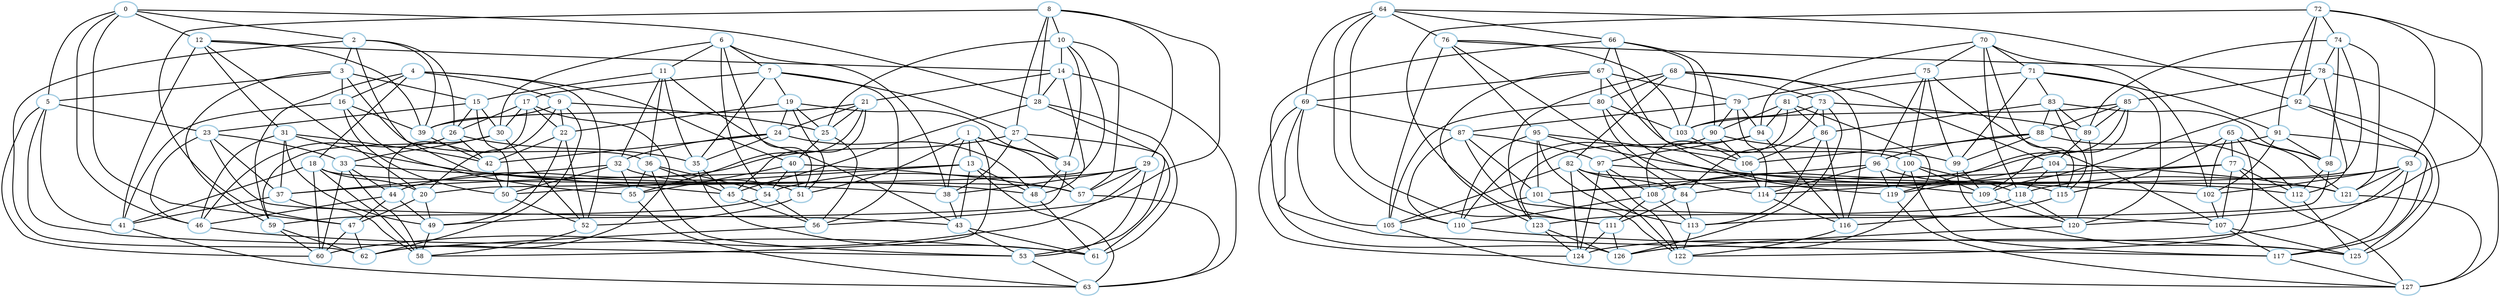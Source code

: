 graph G {
    0 [penwidth=3,color=1, colorscheme=paired12]
    1 [penwidth=3,color=1, colorscheme=paired12]
    2 [penwidth=3,color=1, colorscheme=paired12]
    3 [penwidth=3,color=1, colorscheme=paired12]
    4 [penwidth=3,color=1, colorscheme=paired12]
    5 [penwidth=3,color=1, colorscheme=paired12]
    6 [penwidth=3,color=1, colorscheme=paired12]
    7 [penwidth=3,color=1, colorscheme=paired12]
    8 [penwidth=3,color=1, colorscheme=paired12]
    9 [penwidth=3,color=1, colorscheme=paired12]
    10 [penwidth=3,color=1, colorscheme=paired12]
    11 [penwidth=3,color=1, colorscheme=paired12]
    12 [penwidth=3,color=1, colorscheme=paired12]
    13 [penwidth=3,color=1, colorscheme=paired12]
    14 [penwidth=3,color=1, colorscheme=paired12]
    15 [penwidth=3,color=1, colorscheme=paired12]
    16 [penwidth=3,color=1, colorscheme=paired12]
    17 [penwidth=3,color=1, colorscheme=paired12]
    18 [penwidth=3,color=1, colorscheme=paired12]
    19 [penwidth=3,color=1, colorscheme=paired12]
    20 [penwidth=3,color=1, colorscheme=paired12]
    21 [penwidth=3,color=1, colorscheme=paired12]
    22 [penwidth=3,color=1, colorscheme=paired12]
    23 [penwidth=3,color=1, colorscheme=paired12]
    24 [penwidth=3,color=1, colorscheme=paired12]
    25 [penwidth=3,color=1, colorscheme=paired12]
    26 [penwidth=3,color=1, colorscheme=paired12]
    27 [penwidth=3,color=1, colorscheme=paired12]
    28 [penwidth=3,color=1, colorscheme=paired12]
    29 [penwidth=3,color=1, colorscheme=paired12]
    30 [penwidth=3,color=1, colorscheme=paired12]
    31 [penwidth=3,color=1, colorscheme=paired12]
    32 [penwidth=3,color=1, colorscheme=paired12]
    33 [penwidth=3,color=1, colorscheme=paired12]
    34 [penwidth=3,color=1, colorscheme=paired12]
    35 [penwidth=3,color=1, colorscheme=paired12]
    36 [penwidth=3,color=1, colorscheme=paired12]
    37 [penwidth=3,color=1, colorscheme=paired12]
    38 [penwidth=3,color=1, colorscheme=paired12]
    39 [penwidth=3,color=1, colorscheme=paired12]
    40 [penwidth=3,color=1, colorscheme=paired12]
    41 [penwidth=3,color=1, colorscheme=paired12]
    42 [penwidth=3,color=1, colorscheme=paired12]
    43 [penwidth=3,color=1, colorscheme=paired12]
    44 [penwidth=3,color=1, colorscheme=paired12]
    45 [penwidth=3,color=1, colorscheme=paired12]
    46 [penwidth=3,color=1, colorscheme=paired12]
    47 [penwidth=3,color=1, colorscheme=paired12]
    48 [penwidth=3,color=1, colorscheme=paired12]
    49 [penwidth=3,color=1, colorscheme=paired12]
    50 [penwidth=3,color=1, colorscheme=paired12]
    51 [penwidth=3,color=1, colorscheme=paired12]
    52 [penwidth=3,color=1, colorscheme=paired12]
    53 [penwidth=3,color=1, colorscheme=paired12]
    54 [penwidth=3,color=1, colorscheme=paired12]
    55 [penwidth=3,color=1, colorscheme=paired12]
    56 [penwidth=3,color=1, colorscheme=paired12]
    57 [penwidth=3,color=1, colorscheme=paired12]
    58 [penwidth=3,color=1, colorscheme=paired12]
    59 [penwidth=3,color=1, colorscheme=paired12]
    60 [penwidth=3,color=1, colorscheme=paired12]
    61 [penwidth=3,color=1, colorscheme=paired12]
    62 [penwidth=3,color=1, colorscheme=paired12]
    63 [penwidth=3,color=1, colorscheme=paired12]
    64 [penwidth=3,color=1, colorscheme=paired12]
    65 [penwidth=3,color=1, colorscheme=paired12]
    66 [penwidth=3,color=1, colorscheme=paired12]
    67 [penwidth=3,color=1, colorscheme=paired12]
    68 [penwidth=3,color=1, colorscheme=paired12]
    69 [penwidth=3,color=1, colorscheme=paired12]
    70 [penwidth=3,color=1, colorscheme=paired12]
    71 [penwidth=3,color=1, colorscheme=paired12]
    72 [penwidth=3,color=1, colorscheme=paired12]
    73 [penwidth=3,color=1, colorscheme=paired12]
    74 [penwidth=3,color=1, colorscheme=paired12]
    75 [penwidth=3,color=1, colorscheme=paired12]
    76 [penwidth=3,color=1, colorscheme=paired12]
    77 [penwidth=3,color=1, colorscheme=paired12]
    78 [penwidth=3,color=1, colorscheme=paired12]
    79 [penwidth=3,color=1, colorscheme=paired12]
    80 [penwidth=3,color=1, colorscheme=paired12]
    81 [penwidth=3,color=1, colorscheme=paired12]
    82 [penwidth=3,color=1, colorscheme=paired12]
    83 [penwidth=3,color=1, colorscheme=paired12]
    84 [penwidth=3,color=1, colorscheme=paired12]
    85 [penwidth=3,color=1, colorscheme=paired12]
    86 [penwidth=3,color=1, colorscheme=paired12]
    87 [penwidth=3,color=1, colorscheme=paired12]
    88 [penwidth=3,color=1, colorscheme=paired12]
    89 [penwidth=3,color=1, colorscheme=paired12]
    90 [penwidth=3,color=1, colorscheme=paired12]
    91 [penwidth=3,color=1, colorscheme=paired12]
    92 [penwidth=3,color=1, colorscheme=paired12]
    93 [penwidth=3,color=1, colorscheme=paired12]
    94 [penwidth=3,color=1, colorscheme=paired12]
    95 [penwidth=3,color=1, colorscheme=paired12]
    96 [penwidth=3,color=1, colorscheme=paired12]
    97 [penwidth=3,color=1, colorscheme=paired12]
    98 [penwidth=3,color=1, colorscheme=paired12]
    99 [penwidth=3,color=1, colorscheme=paired12]
    100 [penwidth=3,color=1, colorscheme=paired12]
    101 [penwidth=3,color=1, colorscheme=paired12]
    102 [penwidth=3,color=1, colorscheme=paired12]
    103 [penwidth=3,color=1, colorscheme=paired12]
    104 [penwidth=3,color=1, colorscheme=paired12]
    105 [penwidth=3,color=1, colorscheme=paired12]
    106 [penwidth=3,color=1, colorscheme=paired12]
    107 [penwidth=3,color=1, colorscheme=paired12]
    108 [penwidth=3,color=1, colorscheme=paired12]
    109 [penwidth=3,color=1, colorscheme=paired12]
    110 [penwidth=3,color=1, colorscheme=paired12]
    111 [penwidth=3,color=1, colorscheme=paired12]
    112 [penwidth=3,color=1, colorscheme=paired12]
    113 [penwidth=3,color=1, colorscheme=paired12]
    114 [penwidth=3,color=1, colorscheme=paired12]
    115 [penwidth=3,color=1, colorscheme=paired12]
    116 [penwidth=3,color=1, colorscheme=paired12]
    117 [penwidth=3,color=1, colorscheme=paired12]
    118 [penwidth=3,color=1, colorscheme=paired12]
    119 [penwidth=3,color=1, colorscheme=paired12]
    120 [penwidth=3,color=1, colorscheme=paired12]
    121 [penwidth=3,color=1, colorscheme=paired12]
    122 [penwidth=3,color=1, colorscheme=paired12]
    123 [penwidth=3,color=1, colorscheme=paired12]
    124 [penwidth=3,color=1, colorscheme=paired12]
    125 [penwidth=3,color=1, colorscheme=paired12]
    126 [penwidth=3,color=1, colorscheme=paired12]
    127 [penwidth=3,color=1, colorscheme=paired12]

    0--47 [penwidth=2]
    0--12 [penwidth=2]
    0--2 [penwidth=2]
    0--5 [penwidth=2]
    0--46 [penwidth=2]
    0--28 [penwidth=2]
    1--51 [penwidth=2]
    1--38 [penwidth=2]
    1--34 [penwidth=2]
    1--58 [penwidth=2]
    1--57 [penwidth=2]
    1--13 [penwidth=2]
    2--26 [penwidth=2]
    2--39 [penwidth=2]
    2--45 [penwidth=2]
    2--62 [penwidth=2]
    2--3 [penwidth=2]
    3--36 [penwidth=2]
    3--16 [penwidth=2]
    3--5 [penwidth=2]
    3--15 [penwidth=2]
    3--59 [penwidth=2]
    4--59 [penwidth=2]
    4--16 [penwidth=2]
    4--18 [penwidth=2]
    4--9 [penwidth=2]
    4--40 [penwidth=2]
    4--52 [penwidth=2]
    5--60 [penwidth=2]
    5--53 [penwidth=2]
    5--41 [penwidth=2]
    5--23 [penwidth=2]
    6--38 [penwidth=2]
    6--7 [penwidth=2]
    6--54 [penwidth=2]
    6--30 [penwidth=2]
    6--11 [penwidth=2]
    6--51 [penwidth=2]
    7--56 [penwidth=2]
    7--27 [penwidth=2]
    7--19 [penwidth=2]
    7--17 [penwidth=2]
    7--35 [penwidth=2]
    8--56 [penwidth=2]
    8--29 [penwidth=2]
    8--10 [penwidth=2]
    8--28 [penwidth=2]
    8--47 [penwidth=2]
    8--27 [penwidth=2]
    9--39 [penwidth=2]
    9--20 [penwidth=2]
    9--62 [penwidth=2]
    9--22 [penwidth=2]
    9--25 [penwidth=2]
    10--14 [penwidth=2]
    10--20 [penwidth=2]
    10--25 [penwidth=2]
    10--34 [penwidth=2]
    10--57 [penwidth=2]
    11--35 [penwidth=2]
    11--36 [penwidth=2]
    11--32 [penwidth=2]
    11--43 [penwidth=2]
    11--15 [penwidth=2]
    12--39 [penwidth=2]
    12--14 [penwidth=2]
    12--31 [penwidth=2]
    12--20 [penwidth=2]
    12--41 [penwidth=2]
    13--37 [penwidth=2]
    13--50 [penwidth=2]
    13--48 [penwidth=2]
    13--63 [penwidth=2]
    13--43 [penwidth=2]
    14--21 [penwidth=2]
    14--28 [penwidth=2]
    14--48 [penwidth=2]
    14--63 [penwidth=2]
    15--50 [penwidth=2]
    15--30 [penwidth=2]
    15--23 [penwidth=2]
    15--26 [penwidth=2]
    16--55 [penwidth=2]
    16--50 [penwidth=2]
    16--39 [penwidth=2]
    16--41 [penwidth=2]
    17--22 [penwidth=2]
    17--44 [penwidth=2]
    17--26 [penwidth=2]
    17--62 [penwidth=2]
    17--30 [penwidth=2]
    18--57 [penwidth=2]
    18--58 [penwidth=2]
    18--20 [penwidth=2]
    18--60 [penwidth=2]
    18--41 [penwidth=2]
    19--24 [penwidth=2]
    19--34 [penwidth=2]
    19--22 [penwidth=2]
    19--51 [penwidth=2]
    19--25 [penwidth=2]
    20--49 [penwidth=2]
    20--47 [penwidth=2]
    21--55 [penwidth=2]
    21--25 [penwidth=2]
    21--45 [penwidth=2]
    21--24 [penwidth=2]
    21--39 [penwidth=2]
    22--42 [penwidth=2]
    22--52 [penwidth=2]
    22--49 [penwidth=2]
    23--43 [penwidth=2]
    23--46 [penwidth=2]
    23--33 [penwidth=2]
    23--37 [penwidth=2]
    24--35 [penwidth=2]
    24--42 [penwidth=2]
    24--32 [penwidth=2]
    24--48 [penwidth=2]
    25--40 [penwidth=2]
    25--56 [penwidth=2]
    26--42 [penwidth=2]
    26--35 [penwidth=2]
    26--46 [penwidth=2]
    27--61 [penwidth=2]
    27--44 [penwidth=2]
    27--38 [penwidth=2]
    27--34 [penwidth=2]
    28--53 [penwidth=2]
    28--45 [penwidth=2]
    28--61 [penwidth=2]
    29--54 [penwidth=2]
    29--57 [penwidth=2]
    29--60 [penwidth=2]
    29--38 [penwidth=2]
    29--53 [penwidth=2]
    30--59 [penwidth=2]
    30--33 [penwidth=2]
    30--52 [penwidth=2]
    31--48 [penwidth=2]
    31--46 [penwidth=2]
    31--42 [penwidth=2]
    31--49 [penwidth=2]
    31--37 [penwidth=2]
    32--50 [penwidth=2]
    32--51 [penwidth=2]
    32--37 [penwidth=2]
    32--55 [penwidth=2]
    33--58 [penwidth=2]
    33--44 [penwidth=2]
    33--38 [penwidth=2]
    33--60 [penwidth=2]
    34--49 [penwidth=2]
    34--48 [penwidth=2]
    35--61 [penwidth=2]
    35--45 [penwidth=2]
    36--54 [penwidth=2]
    36--45 [penwidth=2]
    36--55 [penwidth=2]
    36--53 [penwidth=2]
    37--41 [penwidth=2]
    37--58 [penwidth=2]
    38--43 [penwidth=2]
    39--42 [penwidth=2]
    40--51 [penwidth=2]
    40--55 [penwidth=2]
    40--57 [penwidth=2]
    40--54 [penwidth=2]
    41--63 [penwidth=2]
    42--50 [penwidth=2]
    43--61 [penwidth=2]
    43--53 [penwidth=2]
    44--47 [penwidth=2]
    44--46 [penwidth=2]
    44--49 [penwidth=2]
    45--56 [penwidth=2]
    46--61 [penwidth=2]
    47--60 [penwidth=2]
    47--62 [penwidth=2]
    48--61 [penwidth=2]
    49--58 [penwidth=2]
    50--52 [penwidth=2]
    51--52 [penwidth=2]
    52--58 [penwidth=2]
    53--63 [penwidth=2]
    54--59 [penwidth=2]
    54--56 [penwidth=2]
    55--63 [penwidth=2]
    56--62 [penwidth=2]
    57--63 [penwidth=2]
    59--62 [penwidth=2]
    59--60 [penwidth=2]
    64--111 [penwidth=2]
    64--76 [penwidth=2]
    64--66 [penwidth=2]
    64--69 [penwidth=2]
    64--110 [penwidth=2]
    64--92 [penwidth=2]
    65--115 [penwidth=2]
    65--102 [penwidth=2]
    65--98 [penwidth=2]
    65--122 [penwidth=2]
    65--121 [penwidth=2]
    65--77 [penwidth=2]
    66--90 [penwidth=2]
    66--103 [penwidth=2]
    66--109 [penwidth=2]
    66--126 [penwidth=2]
    66--67 [penwidth=2]
    67--100 [penwidth=2]
    67--80 [penwidth=2]
    67--69 [penwidth=2]
    67--79 [penwidth=2]
    67--123 [penwidth=2]
    68--123 [penwidth=2]
    68--80 [penwidth=2]
    68--82 [penwidth=2]
    68--73 [penwidth=2]
    68--104 [penwidth=2]
    68--116 [penwidth=2]
    69--124 [penwidth=2]
    69--117 [penwidth=2]
    69--105 [penwidth=2]
    69--87 [penwidth=2]
    70--102 [penwidth=2]
    70--71 [penwidth=2]
    70--118 [penwidth=2]
    70--94 [penwidth=2]
    70--75 [penwidth=2]
    70--115 [penwidth=2]
    71--120 [penwidth=2]
    71--91 [penwidth=2]
    71--83 [penwidth=2]
    71--81 [penwidth=2]
    71--99 [penwidth=2]
    72--120 [penwidth=2]
    72--93 [penwidth=2]
    72--74 [penwidth=2]
    72--92 [penwidth=2]
    72--111 [penwidth=2]
    72--91 [penwidth=2]
    73--103 [penwidth=2]
    73--84 [penwidth=2]
    73--126 [penwidth=2]
    73--86 [penwidth=2]
    73--89 [penwidth=2]
    74--78 [penwidth=2]
    74--84 [penwidth=2]
    74--89 [penwidth=2]
    74--98 [penwidth=2]
    74--121 [penwidth=2]
    75--99 [penwidth=2]
    75--100 [penwidth=2]
    75--96 [penwidth=2]
    75--107 [penwidth=2]
    75--79 [penwidth=2]
    76--103 [penwidth=2]
    76--78 [penwidth=2]
    76--95 [penwidth=2]
    76--84 [penwidth=2]
    76--105 [penwidth=2]
    77--101 [penwidth=2]
    77--114 [penwidth=2]
    77--112 [penwidth=2]
    77--127 [penwidth=2]
    77--107 [penwidth=2]
    78--85 [penwidth=2]
    78--92 [penwidth=2]
    78--112 [penwidth=2]
    78--127 [penwidth=2]
    79--114 [penwidth=2]
    79--94 [penwidth=2]
    79--87 [penwidth=2]
    79--90 [penwidth=2]
    80--119 [penwidth=2]
    80--114 [penwidth=2]
    80--103 [penwidth=2]
    80--105 [penwidth=2]
    81--86 [penwidth=2]
    81--108 [penwidth=2]
    81--90 [penwidth=2]
    81--126 [penwidth=2]
    81--94 [penwidth=2]
    82--121 [penwidth=2]
    82--122 [penwidth=2]
    82--84 [penwidth=2]
    82--124 [penwidth=2]
    82--105 [penwidth=2]
    83--88 [penwidth=2]
    83--98 [penwidth=2]
    83--86 [penwidth=2]
    83--115 [penwidth=2]
    83--89 [penwidth=2]
    84--113 [penwidth=2]
    84--111 [penwidth=2]
    85--119 [penwidth=2]
    85--89 [penwidth=2]
    85--109 [penwidth=2]
    85--88 [penwidth=2]
    85--103 [penwidth=2]
    86--106 [penwidth=2]
    86--116 [penwidth=2]
    86--113 [penwidth=2]
    87--107 [penwidth=2]
    87--110 [penwidth=2]
    87--97 [penwidth=2]
    87--101 [penwidth=2]
    88--99 [penwidth=2]
    88--106 [penwidth=2]
    88--96 [penwidth=2]
    88--112 [penwidth=2]
    89--104 [penwidth=2]
    89--120 [penwidth=2]
    90--106 [penwidth=2]
    90--99 [penwidth=2]
    90--110 [penwidth=2]
    91--125 [penwidth=2]
    91--108 [penwidth=2]
    91--102 [penwidth=2]
    91--98 [penwidth=2]
    92--117 [penwidth=2]
    92--109 [penwidth=2]
    92--125 [penwidth=2]
    93--118 [penwidth=2]
    93--121 [penwidth=2]
    93--124 [penwidth=2]
    93--102 [penwidth=2]
    93--117 [penwidth=2]
    94--123 [penwidth=2]
    94--97 [penwidth=2]
    94--116 [penwidth=2]
    95--112 [penwidth=2]
    95--110 [penwidth=2]
    95--106 [penwidth=2]
    95--113 [penwidth=2]
    95--101 [penwidth=2]
    96--114 [penwidth=2]
    96--115 [penwidth=2]
    96--101 [penwidth=2]
    96--119 [penwidth=2]
    97--122 [penwidth=2]
    97--108 [penwidth=2]
    97--102 [penwidth=2]
    97--124 [penwidth=2]
    98--113 [penwidth=2]
    98--112 [penwidth=2]
    99--125 [penwidth=2]
    99--109 [penwidth=2]
    100--118 [penwidth=2]
    100--109 [penwidth=2]
    100--119 [penwidth=2]
    100--117 [penwidth=2]
    101--105 [penwidth=2]
    101--122 [penwidth=2]
    102--107 [penwidth=2]
    103--106 [penwidth=2]
    104--115 [penwidth=2]
    104--119 [penwidth=2]
    104--121 [penwidth=2]
    104--118 [penwidth=2]
    105--127 [penwidth=2]
    106--114 [penwidth=2]
    107--125 [penwidth=2]
    107--117 [penwidth=2]
    108--111 [penwidth=2]
    108--110 [penwidth=2]
    108--113 [penwidth=2]
    109--120 [penwidth=2]
    110--125 [penwidth=2]
    111--124 [penwidth=2]
    111--126 [penwidth=2]
    112--125 [penwidth=2]
    113--122 [penwidth=2]
    114--116 [penwidth=2]
    115--116 [penwidth=2]
    116--122 [penwidth=2]
    117--127 [penwidth=2]
    118--123 [penwidth=2]
    118--120 [penwidth=2]
    119--127 [penwidth=2]
    120--126 [penwidth=2]
    121--127 [penwidth=2]
    123--126 [penwidth=2]
    123--124 [penwidth=2]
}